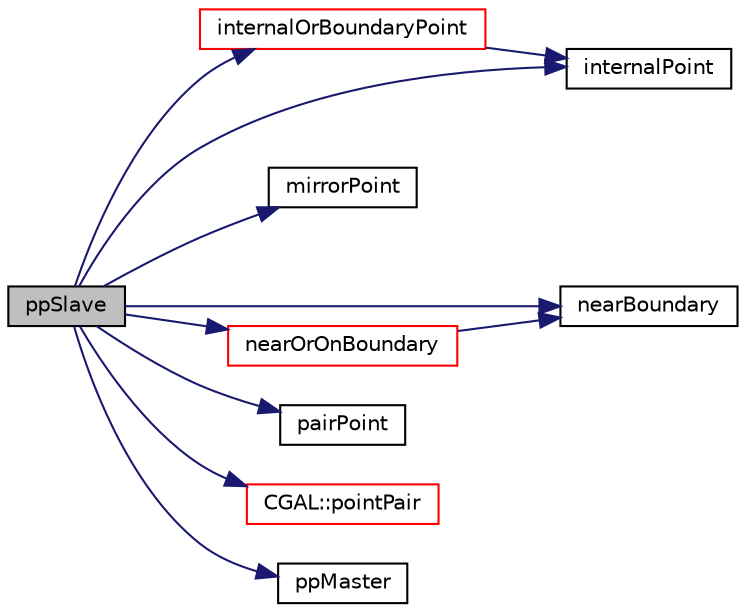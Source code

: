digraph "ppSlave"
{
  bgcolor="transparent";
  edge [fontname="Helvetica",fontsize="10",labelfontname="Helvetica",labelfontsize="10"];
  node [fontname="Helvetica",fontsize="10",shape=record];
  rankdir="LR";
  Node1 [label="ppSlave",height=0.2,width=0.4,color="black", fillcolor="grey75", style="filled", fontcolor="black"];
  Node1 -> Node2 [color="midnightblue",fontsize="10",style="solid",fontname="Helvetica"];
  Node2 [label="internalOrBoundaryPoint",height=0.2,width=0.4,color="red",URL="$a01079.html#a6691d721f02f4384675cf263c6a134fb",tooltip="Either original internal point or master of pointPair. "];
  Node2 -> Node3 [color="midnightblue",fontsize="10",style="solid",fontname="Helvetica"];
  Node3 [label="internalPoint",height=0.2,width=0.4,color="black",URL="$a01079.html#a07a3851ca7e910c828e5a4aec7d9e7f6",tooltip="Is point internal, i.e. not on boundary. "];
  Node1 -> Node3 [color="midnightblue",fontsize="10",style="solid",fontname="Helvetica"];
  Node1 -> Node4 [color="midnightblue",fontsize="10",style="solid",fontname="Helvetica"];
  Node4 [label="mirrorPoint",height=0.2,width=0.4,color="black",URL="$a01079.html#ad425976b22d69e0f1fe770dd68df6775",tooltip="Is point a mirror point. "];
  Node1 -> Node5 [color="midnightblue",fontsize="10",style="solid",fontname="Helvetica"];
  Node5 [label="nearBoundary",height=0.2,width=0.4,color="black",URL="$a01079.html#a57bb4501b296e3349378722b03675e28",tooltip="Is point internal and near the boundary. "];
  Node1 -> Node6 [color="midnightblue",fontsize="10",style="solid",fontname="Helvetica"];
  Node6 [label="nearOrOnBoundary",height=0.2,width=0.4,color="red",URL="$a01079.html#aa2ffe7a99a223ab3529ef5adbbb5a459",tooltip="Is point near the boundary or part of the boundary definition. "];
  Node6 -> Node5 [color="midnightblue",fontsize="10",style="solid",fontname="Helvetica"];
  Node1 -> Node7 [color="midnightblue",fontsize="10",style="solid",fontname="Helvetica"];
  Node7 [label="pairPoint",height=0.2,width=0.4,color="black",URL="$a01079.html#abf9a9e06c23aca7e683cfb425c5ac009",tooltip="Either master or slave of pointPair. "];
  Node1 -> Node8 [color="midnightblue",fontsize="10",style="solid",fontname="Helvetica"];
  Node8 [label="CGAL::pointPair",height=0.2,width=0.4,color="red",URL="$a10906.html#a4953345b69a927aa98a8ce459aafeb62"];
  Node1 -> Node9 [color="midnightblue",fontsize="10",style="solid",fontname="Helvetica"];
  Node9 [label="ppMaster",height=0.2,width=0.4,color="black",URL="$a01079.html#af12fd5e0ac1ab9ef110810f914a1e506",tooltip="Master of a pointPair is the lowest numbered one. "];
}
